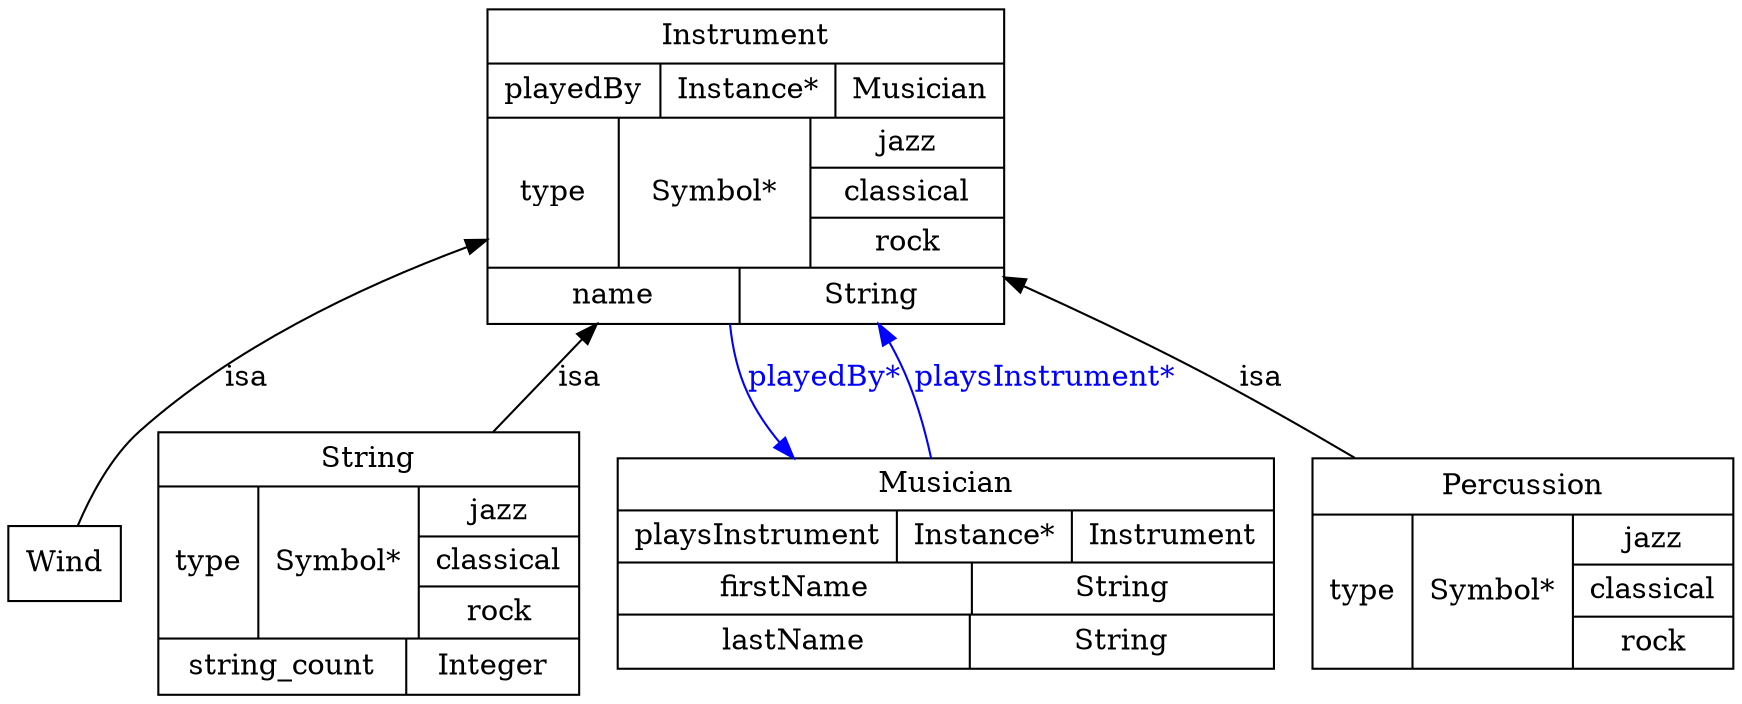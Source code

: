 digraph fn71112_topic09_ont {
	node [label="\N"];
	graph [bb="0,0,692,332"];
	Wind [label=Wind, shape=box, color="0.0,0.0,0.0", fontcolor="0.0,0.0,0.0", pos="27,63", width="0.75", height="0.5"];
	Instrument [label="{Instrument|{playedBy|Instance*|{Musician}}|{type|Symbol*|{jazz|classical|rock}}|{name|String}}", shape=record, color="0.0,0.0,0.0", fontcolor="0.0,0.0,0.0", pos="300,256", rects="198,306,402,331 198,281,267,306 267,281,336,306 336,281,402,306 198,206,249,281 249,206,327,281 327,256,401,281 327,231,401,256 \
327,206,401,231 198,181,298,206 298,181,402,206", width="2.8333", height="2.0972"];
	String [label="{String|{type|Symbol*|{jazz|classical|rock}}|{string_count|Integer}}", shape=record, color="0.0,0.0,0.0", fontcolor="0.0,0.0,0.0", pos="156,63", rects="71.5,100.5,240.5,125.5 71.5,25.5,111.5,100.5 111.5,25.5,177.5,100.5 177.5,75.5,240.5,100.5 177.5,50.5,240.5,75.5 177.5,25.5,240.5\
,50.5 71.5,0.5,171.5,25.5 171.5,0.5,240.5,25.5", width="2.3333", height="1.75"];
	Musician [label="{Musician|{playsInstrument|Instance*|{Instrument}}|{firstName|String}|{lastName|String}}", shape=record, color="0.0,0.0,0.0", fontcolor="0.0,0.0,0.0", pos="382,63", rects="257.5,88,506.5,113 257.5,63,362.5,88 362.5,63,431.5,88 431.5,63,506.5,88 257.5,38,392.5,63 392.5,38,506.5,63 257.5,13,390.5,38 390.5\
,13,506.5,38", width="3.4444", height="1.4028"];
	Percussion [label="{Percussion|{type|Symbol*|{jazz|classical|rock}}}", shape=record, color="0.0,0.0,0.0", fontcolor="0.0,0.0,0.0", pos="608,63", rects="523.5,88,692.5,113 523.5,13,563.5,88 563.5,13,629.5,88 629.5,63,692.5,88 629.5,38,692.5,63 629.5,13,692.5,38", width="2.3333", height="1.4028"];
	Instrument -> Wind [dir=back, label=isa, color="0.0,0.0,0.0", fontcolor="0.0,0.0,0.0", pos="s,197.95,215.27 188.87,210.85 146,189.63 98.78,161.16 63,126 49.972,113.2 40.153,94.686 34.087,81.041", lp="110.5,153"];
	Instrument -> String [dir=back, label=isa, color="0.0,0.0,0.0", fontcolor="0.0,0.0,0.0", pos="s,243.91,180.83 237.82,172.66 226.09,156.94 214.01,140.75 202.85,125.79", lp="235.5,153"];
	Instrument -> Musician [label="playedBy*", color="0.6666667,1.0,1.0", fontcolor="0.6666667,1.0,1.0", style=filled, pos="e,320.38,113.39 292.72,180.87 293.72,168.21 296.19,155.48 301,144 304.32,136.09 308.82,128.55 314,121.47", lp="330.5,153"];
	Instrument -> Percussion [dir=back, label=isa, color="0.0,0.0,0.0", fontcolor="0.0,0.0,0.0", pos="s,402.25,199.11 410.99,194.03 428.86,183.58 447.05,172.66 464,162 488.4,146.66 514.52,129.07 537.72,113.01", lp="495.5,153"];
	Musician -> Instrument [label="playsInstrument*", color="0.6666667,1.0,1.0", fontcolor="0.6666667,1.0,1.0", style=filled, pos="e,351.13,180.78 374.4,113.14 371.04,129.12 366.38,146.63 360,162 358.66,165.23 357.21,168.47 355.68,171.7", lp="412.5,153"];
}

